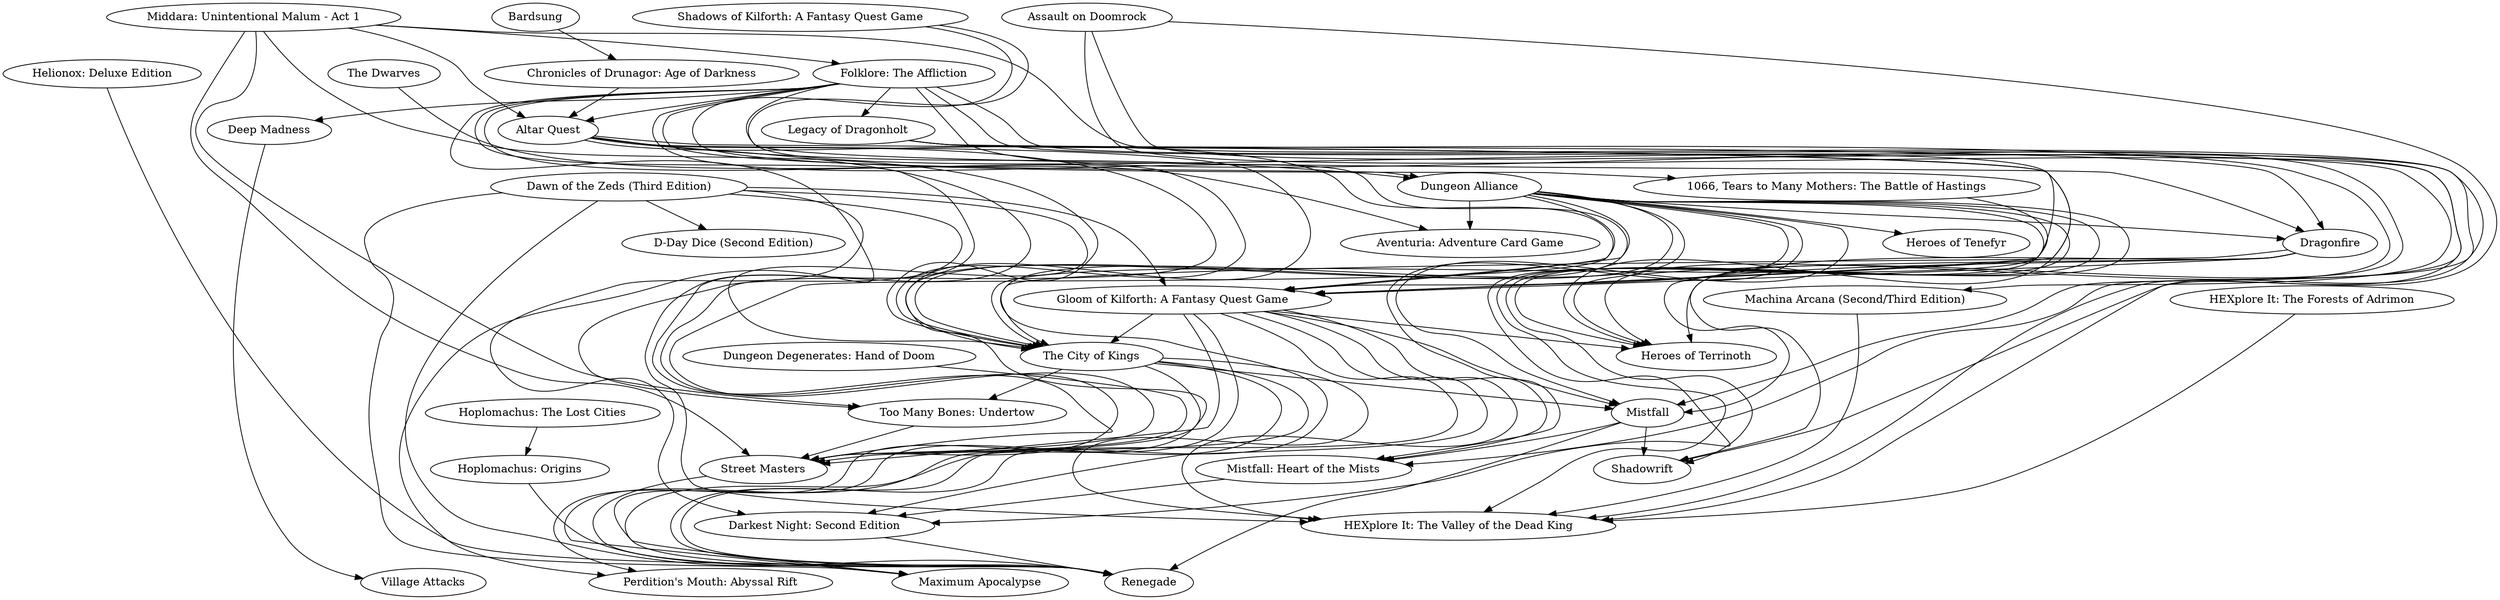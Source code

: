 digraph G {
"HEXplore It: The Forests of Adrimon" -> "HEXplore It: The Valley of the Dead King" ["weight"=0.22173275]
"Too Many Bones: Undertow" -> "Street Masters" ["weight"=0.06003309]
"Mistfall" -> "Mistfall: Heart of the Mists" ["weight"=0.17487437]
"Mistfall" -> "Shadowrift" ["weight"=0.066390045]
"Mistfall" -> "Renegade" ["weight"=0.062867016]
"Mistfall: Heart of the Mists" -> "Darkest Night: Second Edition" ["weight"=0.06495727]
"Altar Quest" -> "Street Masters" ["weight"=0.14725275]
"Altar Quest" -> "Dungeon Alliance" ["weight"=0.08875465]
"Altar Quest" -> "The City of Kings" ["weight"=0.06666667]
"Altar Quest" -> "Gloom of Kilforth: A Fantasy Quest Game" ["weight"=0.0640295]
"Altar Quest" -> "HEXplore It: The Valley of the Dead King" ["weight"=0.0626118]
"Altar Quest" -> "Heroes of Terrinoth" ["weight"=0.061358873]
"Street Masters" -> "Renegade" ["weight"=0.07795372]
"Dawn of the Zeds (Third Edition)" -> "Renegade" ["weight"=0.07375926]
"Dawn of the Zeds (Third Edition)" -> "Gloom of Kilforth: A Fantasy Quest Game" ["weight"=0.069762014]
"Dawn of the Zeds (Third Edition)" -> "Too Many Bones: Undertow" ["weight"=0.06723625]
"Dawn of the Zeds (Third Edition)" -> "Darkest Night: Second Edition" ["weight"=0.06617881]
"Dawn of the Zeds (Third Edition)" -> "D-Day Dice (Second Edition)" ["weight"=0.06593104]
"Dawn of the Zeds (Third Edition)" -> "The City of Kings" ["weight"=0.06443669]
"Dawn of the Zeds (Third Edition)" -> "Maximum Apocalypse" ["weight"=0.060691755]
"Shadows of Kilforth: A Fantasy Quest Game" -> "Gloom of Kilforth: A Fantasy Quest Game" ["weight"=0.13111727]
"Shadows of Kilforth: A Fantasy Quest Game" -> "1066, Tears to Many Mothers: The Battle of Hastings" ["weight"=0.06635071]
"Gloom of Kilforth: A Fantasy Quest Game" -> "The City of Kings" ["weight"=0.09352168]
"Gloom of Kilforth: A Fantasy Quest Game" -> "Mistfall" ["weight"=0.08485375]
"Gloom of Kilforth: A Fantasy Quest Game" -> "HEXplore It: The Valley of the Dead King" ["weight"=0.08459108]
"Gloom of Kilforth: A Fantasy Quest Game" -> "Renegade" ["weight"=0.07947686]
"Gloom of Kilforth: A Fantasy Quest Game" -> "Darkest Night: Second Edition" ["weight"=0.07232323]
"Gloom of Kilforth: A Fantasy Quest Game" -> "Heroes of Terrinoth" ["weight"=0.06927711]
"Gloom of Kilforth: A Fantasy Quest Game" -> "Street Masters" ["weight"=0.06846673]
"Gloom of Kilforth: A Fantasy Quest Game" -> "Maximum Apocalypse" ["weight"=0.06525618]
"Gloom of Kilforth: A Fantasy Quest Game" -> "Mistfall: Heart of the Mists" ["weight"=0.063464835]
"Middara: Unintentional Malum – Act 1" -> "Folklore: The Affliction" ["weight"=0.09034654]
"Middara: Unintentional Malum – Act 1" -> "The City of Kings" ["weight"=0.07462029]
"Middara: Unintentional Malum – Act 1" -> "Altar Quest" ["weight"=0.07119255]
"Middara: Unintentional Malum – Act 1" -> "Too Many Bones: Undertow" ["weight"=0.070009835]
"Middara: Unintentional Malum – Act 1" -> "HEXplore It: The Valley of the Dead King" ["weight"=0.06450627]
"Middara: Unintentional Malum – Act 1" -> "Street Masters" ["weight"=0.060199715]
"Folklore: The Affliction" -> "Gloom of Kilforth: A Fantasy Quest Game" ["weight"=0.091675736]
"Folklore: The Affliction" -> "HEXplore It: The Valley of the Dead King" ["weight"=0.08798646]
"Folklore: The Affliction" -> "The City of Kings" ["weight"=0.087930225]
"Folklore: The Affliction" -> "Legacy of Dragonholt" ["weight"=0.07551816]
"Folklore: The Affliction" -> "Dungeon Alliance" ["weight"=0.07138047]
"Folklore: The Affliction" -> "Altar Quest" ["weight"=0.07110389]
"Folklore: The Affliction" -> "Dragonfire" ["weight"=0.068650424]
"Folklore: The Affliction" -> "Heroes of Terrinoth" ["weight"=0.0648373]
"Folklore: The Affliction" -> "Deep Madness" ["weight"=0.06415695]
"Folklore: The Affliction" -> "Machina Arcana (Second/Third Edition)" ["weight"=0.06163955]
"Folklore: The Affliction" -> "Perdition's Mouth: Abyssal Rift" ["weight"=0.061393153]
"Folklore: The Affliction" -> "Street Masters" ["weight"=0.060252074]
"1066, Tears to Many Mothers: The Battle of Hastings" -> "Gloom of Kilforth: A Fantasy Quest Game" ["weight"=0.095481336]
"The City of Kings" -> "Too Many Bones: Undertow" ["weight"=0.08318957]
"The City of Kings" -> "HEXplore It: The Valley of the Dead King" ["weight"=0.07732711]
"The City of Kings" -> "Renegade" ["weight"=0.068512306]
"The City of Kings" -> "Street Masters" ["weight"=0.06742795]
"The City of Kings" -> "Mistfall" ["weight"=0.06490326]
"The City of Kings" -> "Maximum Apocalypse" ["weight"=0.060559005]
"Dragonfire" -> "Heroes of Terrinoth" ["weight"=0.07417337]
"Dragonfire" -> "The City of Kings" ["weight"=0.06986621]
"Dragonfire" -> "Mistfall" ["weight"=0.069223106]
"Dragonfire" -> "Shadowrift" ["weight"=0.065499716]
"Dragonfire" -> "Gloom of Kilforth: A Fantasy Quest Game" ["weight"=0.06481037]
"Dungeon Alliance" -> "Gloom of Kilforth: A Fantasy Quest Game" ["weight"=0.09139593]
"Dungeon Alliance" -> "Renegade" ["weight"=0.090410955]
"Dungeon Alliance" -> "The City of Kings" ["weight"=0.08704694]
"Dungeon Alliance" -> "Street Masters" ["weight"=0.07596029]
"Dungeon Alliance" -> "Dragonfire" ["weight"=0.075477324]
"Dungeon Alliance" -> "HEXplore It: The Valley of the Dead King" ["weight"=0.075202286]
"Dungeon Alliance" -> "Mistfall: Heart of the Mists" ["weight"=0.0693904]
"Dungeon Alliance" -> "Heroes of Terrinoth" ["weight"=0.069223575]
"Dungeon Alliance" -> "Mistfall" ["weight"=0.06698389]
"Dungeon Alliance" -> "Perdition's Mouth: Abyssal Rift" ["weight"=0.06548347]
"Dungeon Alliance" -> "Darkest Night: Second Edition" ["weight"=0.0654588]
"Dungeon Alliance" -> "Heroes of Tenefyr" ["weight"=0.0634119]
"Dungeon Alliance" -> "Shadowrift" ["weight"=0.062555455]
"Assault on Doomrock" -> "Mistfall" ["weight"=0.078247264]
"Assault on Doomrock" -> "Shadowrift" ["weight"=0.06832298]
"Assault on Doomrock" -> "Mistfall: Heart of the Mists" ["weight"=0.061253563]
"Legacy of Dragonholt" -> "Heroes of Terrinoth" ["weight"=0.07460348]
"Legacy of Dragonholt" -> "Dragonfire" ["weight"=0.07374407]
"Legacy of Dragonholt" -> "The City of Kings" ["weight"=0.063813955]
"Darkest Night: Second Edition" -> "Renegade" ["weight"=0.062633835]
"Machina Arcana (Second/Third Edition)" -> "HEXplore It: The Valley of the Dead King" ["weight"=0.065114275]
"Deep Madness" -> "Village Attacks" ["weight"=0.062248997]
"Helionox: Deluxe Edition" -> "Renegade" ["weight"=0.06208955]
"Dungeon Degenerates: Hand of Doom" -> "Street Masters" ["weight"=0.061029118]
"The Dwarves" -> "Aventuria: Adventure Card Game" ["weight"=0.062238492]
"Dungeon Alliance" -> "Aventuria: Adventure Card Game" ["weight"=0.0613851]
"Hoplomachus: The Lost Cities" -> "Hoplomachus: Origins" ["weight"=0.2657841]
"Hoplomachus: Origins" -> "Renegade" ["weight"=0.08407573]
"Bardsung" -> "Chronicles of Drunagor: Age of Darkness" ["weight"=0.086928934]
"Chronicles of Drunagor: Age of Darkness" -> "Altar Quest" ["weight"=0.0809307]
"HEXplore It: The Forests of Adrimon" ["weight"=0 "label"="HEXplore It: The Forests of Adrimon" "size"="490" "l"="-21.898,23.303" "id"=244769 "rating"="7.91341" "complexity"="3.4444" "min_players"="1" "max_players"="7" "min_players_rec"="1" "max_players_rec"="7" "min_players_best"="1" "max_players_best"="7" "min_time"="60" "max_time"="180" "category"="1022,1017,1020,1010,1013,1046,1028,1097" "mechanic"="2023,2072,2676,2011,2661,2028,2027,2002,2015" "bayes_rating"="5.92803"]
"HEXplore It: The Valley of the Dead King" ["weight"=0.5173393 "label"="HEXplore It: The Valley of the Dead King" "size"="1102" "l"="-21.709,23.340" "id"=214484 "rating"="7.76409" "complexity"="3.25" "min_players"="1" "max_players"="6" "min_players_rec"="1" "max_players_rec"="7" "min_players_best"="4" "max_players_best"="4" "min_time"="60" "max_time"="180" "category"="1022,1020,1010,1046,1028,1097" "mechanic"="2023,2072,2676,2026,2011,2661,2028" "bayes_rating"="6.22753"]
"Too Many Bones: Undertow" ["weight"=1.9604027 "label"="Too Many Bones: Undertow" "size"="3289" "l"="-21.502,23.479" "id"=235802 "rating"="8.686" "complexity"="4.016" "min_players"="1" "max_players"="2" "min_players_rec"="1" "max_players_rec"="3" "min_players_best"="2" "max_players_best"="2" "min_time"="60" "max_time"="180" "category"="1022,1017,1010,1046" "mechanic"="2023,2664,2072,2856,2863,2028,2819,2853,2849,2833,2015" "bayes_rating"="7.36892"]
"Street Masters" ["weight"=0.71959746 "label"="Street Masters" "size"="1346" "l"="-21.978,23.181" "id"=218421 "rating"="7.98234" "complexity"="2.84" "min_players"="1" "max_players"="4" "min_players_rec"="1" "max_players_rec"="3" "min_players_best"="1" "max_players_best"="2" "min_time"="45" "max_time"="120" "category"="1022,1002,1010,1046,1047,1028,1101" "mechanic"="2023,2072,2850,2676,2040,2026,2822,2819,2015,2897" "bayes_rating"="6.44423"]
"Mistfall" ["weight"=0.90769094 "label"="Mistfall" "size"="1788" "l"="-21.973,23.624" "id"=168274 "rating"="6.6451" "complexity"="3.9535" "min_players"="1" "max_players"="4" "min_players_rec"="1" "max_players_rec"="4" "min_players_best"="2" "max_players_best"="2" "min_time"="120" "max_time"="120" "category"="1022,1002,1010" "mechanic"="2023,2664,2040,2011,2015" "bayes_rating"="5.99608"]
"Mistfall: Heart of the Mists" ["weight"=0.25906608 "label"="Mistfall: Heart of the Mists" "size"="528" "l"="-21.884,23.457" "id"=193953 "rating"="7.36342" "complexity"="4.1481" "min_players"="1" "max_players"="4" "min_players_rec"="1" "max_players_rec"="4" "min_players_best"="1" "max_players_best"="4" "min_time"="120" "max_time"="120" "category"="1022,1002,1010" "mechanic"="2023,2664,2040,2011,2015" "bayes_rating"="5.87261"]
"Shadowrift" ["weight"=0.44804236 "label"="Shadowrift" "size"="1287" "l"="-22.214,23.071" "id"=112092 "rating"="7.20628" "complexity"="2.7059" "min_players"="1" "max_players"="6" "min_players_rec"="1" "max_players_rec"="6" "min_players_best"="4" "max_players_best"="4" "min_time"="45" "max_time"="120" "category"="1002,1010" "mechanic"="2023,2664,2040" "bayes_rating"="6.13435"]
"Renegade" ["weight"=0.84525687 "label"="Renegade" "size"="1252" "l"="-21.581,23.341" "id"=170604 "rating"="7.70453" "complexity"="3.6731" "min_players"="1" "max_players"="5" "min_players_rec"="1" "max_players_rec"="3" "min_players_best"="1" "max_players_best"="1" "min_time"="90" "max_time"="90" "category"="1016" "mechanic"="2001,2080,2023,2664,2072,2040,2026,2011,2081,2007,2078,2661,2819,2015" "bayes_rating"="6.31913"]
"Darkest Night: Second Edition" ["weight"=0.2592287 "label"="Darkest Night: Second Edition" "size"="702" "l"="-21.909,22.930" "id"=193670 "rating"="7.55604" "complexity"="3.0556" "min_players"="1" "max_players"="5" "min_players_rec"="1" "max_players_rec"="4" "min_players_best"="1" "max_players_best"="1" "min_time"="120" "max_time"="180" "category"="1022,1010,1024" "mechanic"="2023,2072,2040,2041,2819,2015" "bayes_rating"="5.99505"]
"Altar Quest" ["weight"=0.82438105 "label"="Altar Quest" "size"="1198" "l"="-22.063,23.370" "id"=273703 "rating"="7.69661" "complexity"="3.3765" "min_players"="1" "max_players"="4" "min_players_rec"="1" "max_players_rec"="3" "min_players_best"="1" "max_players_best"="2" "min_time"="30" "max_time"="90" "category"="1022,1002,1017,1020,1010,1046,1047" "mechanic"="2023,2664,2072,2676,2040,2011,2015" "bayes_rating"="6.24528"]
"Dungeon Alliance" ["weight"=1.2103121 "label"="Dungeon Alliance" "size"="1086" "l"="-21.347,23.037" "id"=209660 "rating"="7.51458" "complexity"="3.697" "min_players"="1" "max_players"="4" "min_players_rec"="1" "max_players_rec"="3" "min_players_best"="1" "max_players_best"="1" "min_time"="60" "max_time"="180" "category"="1022,1020,1010,1046,1047" "mechanic"="2001,2023,2664,2676,2040,2011,2041,2819,2002" "bayes_rating"="6.15355"]
"The City of Kings" ["weight"=1.778976 "label"="The City of Kings" "size"="2488" "l"="-21.471,23.762" "id"=207243 "rating"="7.5291" "complexity"="3.1959" "min_players"="1" "max_players"="4" "min_players_rec"="1" "max_players_rec"="4" "min_players_best"="1" "max_players_best"="1" "min_time"="45" "max_time"="180" "category"="1022,1020,1010,1046,1028" "mechanic"="2001,2023,2011,2028,2822,2819,2940,2027,2015" "bayes_rating"="6.55778"]
"Gloom of Kilforth: A Fantasy Quest Game" ["weight"=1.502894 "label"="Gloom of Kilforth: A Fantasy Quest Game" "size"="1919" "l"="-21.334,23.433" "id"=98527 "rating"="7.52988" "complexity"="3.1354" "min_players"="1" "max_players"="4" "min_players_rec"="1" "max_players_rec"="2" "min_players_best"="1" "max_players_best"="1" "min_time"="60" "max_time"="180" "category"="1002,1010" "mechanic"="2023,2072,2011,2028,2004,2819,2015" "bayes_rating"="6.39847"]
"Heroes of Terrinoth" ["weight"=0.6945036 "label"="Heroes of Terrinoth" "size"="2267" "l"="-21.296,23.737" "id"=254591 "rating"="7.28609" "complexity"="2.4789" "min_players"="1" "max_players"="4" "min_players_rec"="1" "max_players_rec"="4" "min_players_best"="4" "max_players_best"="4" "min_time"="30" "max_time"="60" "category"="1022,1002,1020,1010,1046" "mechanic"="2839,2023,2072,2028,2819,2015" "bayes_rating"="6.39201"]
"Dawn of the Zeds (Third Edition)" ["weight"=1.443011 "label"="Dawn of the Zeds (Third Edition)" "size"="2671" "l"="-22.089,23.537" "id"=175095 "rating"="8.16574" "complexity"="3.8278" "min_players"="1" "max_players"="5" "min_players_rec"="1" "max_players_rec"="2" "min_players_best"="1" "max_players_best"="1" "min_time"="90" "max_time"="120" "category"="1024,1019,2481" "mechanic"="2001,2018,2023,2072,2962,2078,2855,2819" "bayes_rating"="6.95"]
"D-Day Dice (Second Edition)" ["weight"=0.06585613 "label"="D-Day Dice (Second Edition)" "size"="1172" "l"="-22.731,23.574" "id"=233208 "rating"="7.45213" "complexity"="2.1282" "min_players"="1" "max_players"="4" "min_players_rec"="1" "max_players_rec"="3" "min_players_best"="1" "max_players_best"="1" "min_time"="45" "max_time"="45" "category"="1017,1019,1049" "mechanic"="2023,2072,2870,2020,2819" "bayes_rating"="6.20016"]
"Maximum Apocalypse" ["weight"=0.18650694 "label"="Maximum Apocalypse" "size"="2189" "l"="-21.690,23.045" "id"=188547 "rating"="7.52492" "complexity"="2.1194" "min_players"="1" "max_players"="6" "min_players_rec"="1" "max_players_rec"="5" "min_players_best"="4" "max_players_best"="4" "min_time"="45" "max_time"="90" "category"="1002,1016,2481" "mechanic"="2001,2018,2023,2040,2011,2007" "bayes_rating"="6.46619"]
"Shadows of Kilforth: A Fantasy Quest Game" ["weight"=0.06635071 "label"="Shadows of Kilforth: A Fantasy Quest Game" "size"="488" "l"="-21.570,23.641" "id"=238916 "rating"="7.8882" "complexity"="3.2727" "min_players"="1" "max_players"="4" "min_players_rec"="1" "max_players_rec"="4" "min_players_best"="1" "max_players_best"="4" "min_time"="45" "max_time"="180" "category"="1002,1017,1010" "mechanic"="2023,2072,2011,2028,2819,2015" "bayes_rating"="5.91409"]
"1066, Tears to Many Mothers: The Battle of Hastings" ["weight"=0.06635071 "label"="1066, Tears to Many Mothers: The Battle of Hastings" "size"="825" "l"="-20.961,23.695" "id"=155122 "rating"="7.02036" "complexity"="2.25" "min_players"="1" "max_players"="2" "min_players_rec"="1" "max_players_rec"="2" "min_players_best"="2" "max_players_best"="2" "min_time"="30" "max_time"="60" "category"="1002,1035,1120,1019" "mechanic"="2857,2040,2819" "bayes_rating"="5.91252"]
"Middara: Unintentional Malum – Act 1" ["weight"=1.2438482 "label"="Middara: Unintentional Malum - Act 1" "size"="2393" "l"="-22.033,23.890" "id"=169427 "rating"="8.62815" "complexity"="4.1083" "min_players"="1" "max_players"="4" "min_players_rec"="1" "max_players_rec"="4" "min_players_best"="4" "max_players_best"="4" "min_time"="60" "max_time"="60" "category"="1022,1020,1010,1046,1047" "mechanic"="2001,2023,2072,2676,2040,2011,2028,2822,2819,2027,2015" "bayes_rating"="6.96833"]
"Folklore: The Affliction" ["weight"=1.2931119 "label"="Folklore: The Affliction" "size"="2043" "l"="-21.749,23.690" "id"=159504 "rating"="7.70236" "complexity"="3.679" "min_players"="1" "max_players"="5" "min_players_rec"="1" "max_players_rec"="5" "min_players_best"="4" "max_players_best"="4" "min_time"="90" "max_time"="120" "category"="1022,1020,1010,1024,1047" "mechanic"="2001,2023,2072,2850,2676,2011,2851,2028,2822,2819,2027,2015" "bayes_rating"="6.45478"]
"Legacy of Dragonholt" ["weight"=0.93944 "label"="Legacy of Dragonholt" "size"="3108" "l"="-21.214,23.276" "id"=234669 "rating"="7.22106" "complexity"="1.234" "min_players"="1" "max_players"="6" "min_players_rec"="1" "max_players_rec"="3" "min_players_best"="1" "max_players_best"="1" "min_time"="60" "max_time"="999" "category"="1022,1020,1010" "mechanic"="2023,2851,2028,2819,2027" "bayes_rating"="6.50986"]
"Dragonfire" ["weight"=0.91331977 "label"="Dragonfire" "size"="2475" "l"="-21.735,23.198" "id"=226501 "rating"="7.10684" "complexity"="3.2299" "min_players"="2" "max_players"="6" "min_players_rec"="1" "max_players_rec"="5" "min_players_best"="4" "max_players_best"="4" "min_time"="60" "max_time"="90" "category"="1002,1010" "mechanic"="2023,2664,2040,2824,2041,2028,2822,2015" "bayes_rating"="6.27133"]
"Deep Madness" ["weight"=0.122337885 "label"="Deep Madness" "size"="1928" "l"="-22.121,24.218" "id"=202077 "rating"="7.85031" "complexity"="3.4198" "min_players"="1" "max_players"="6" "min_players_rec"="1" "max_players_rec"="6" "min_players_best"="3" "max_players_best"="3" "min_time"="60" "max_time"="120" "category"="1022,1046,1024,1047,1016" "mechanic"="2001,2023,2072,2040,2011,2015" "bayes_rating"="6.42305"]
"Machina Arcana (Second/Third Edition)" ["weight"=0.06163955 "label"="Machina Arcana (Second/Third Edition)" "size"="1272" "l"="-22.367,23.462" "id"=299121 "rating"="7.98103" "complexity"="3.6667" "min_players"="1" "max_players"="4" "min_players_rec"="1" "max_players_rec"="3" "min_players_best"="1" "max_players_best"="2" "min_time"="150" "max_time"="150" "category"="1022,1017,1020,1046,1024,1082,1016" "mechanic"="2001,2840,2023,2072,2885,2676,2011,2027" "bayes_rating"="6.3868"]
"Perdition's Mouth: Abyssal Rift" ["weight"=0.12637861 "label"="Perdition's Mouth: Abyssal Rift" "size"="635" "l"="-21.993,23.058" "id"=149787 "rating"="7.41907" "complexity"="3.8788" "min_players"="1" "max_players"="6" "min_players_rec"="1" "max_players_rec"="6" "min_players_best"="1" "max_players_best"="6" "min_time"="30" "max_time"="180" "category"="1010,1024,1047,1028" "mechanic"="2001,2018,2857,2023,2040,2813,2819,2079,2015" "bayes_rating"="5.88107"]
"Heroes of Tenefyr" ["weight"=0 "label"="Heroes of Tenefyr" "size"="812" "l"="-20.725,23.245" "id"=237706 "rating"="7.20399" "complexity"="2.3" "min_players"="1" "max_players"="4" "min_players_rec"="1" "max_players_rec"="4" "min_players_best"="2" "max_players_best"="2" "min_time"="60" "max_time"="60" "category"="1002,1010" "mechanic"="2023,2664,2661,2015" "bayes_rating"="5.94425"]
"Assault on Doomrock" ["weight"=0.32941484 "label"="Assault on Doomrock" "size"="949" "l"="-22.526,23.593" "id"=149241 "rating"="6.9684" "complexity"="3.1404" "min_players"="1" "max_players"="4" "min_players_rec"="1" "max_players_rec"="4" "min_players_best"="1" "max_players_best"="1" "min_time"="150" "max_time"="150" "category"="1022,1020,1010,1046,1079,2481" "mechanic"="2023,2072,2011,2028,2819,2853,2015" "bayes_rating"="5.97155"]
"Village Attacks" ["weight"=0 "label"="Village Attacks" "size"="1193" "l"="-21.728,24.714" "id"=212281 "rating"="7.40661" "complexity"="2.6" "min_players"="1" "max_players"="5" "min_players_rec"="1" "max_players_rec"="5" "min_players_best"="1" "max_players_best"="3" "min_time"="30" "max_time"="180" "category"="1010,1024,1035,1082,1028" "mechanic"="2046,2023,2072,2011,2819,2015" "bayes_rating"="6.11921"]
"Helionox: Deluxe Edition" ["weight"=0 "label"="Helionox: Deluxe Edition" "size"="491" "l"="-21.574,23.990" "id"=222988 "rating"="7.25253" "complexity"="2.5882" "min_players"="1" "max_players"="4" "min_players_rec"="1" "max_players_rec"="4" "min_players_best"="1" "max_players_best"="1" "min_time"="30" "max_time"="90" "category"="1002,1016" "mechanic"="2664,2040,2015,2082" "bayes_rating"="5.8388"]
"Dungeon Degenerates: Hand of Doom" ["weight"=0 "label"="Dungeon Degenerates: Hand of Doom" "size"="1239" "l"="-22.631,22.979" "id"=210232 "rating"="8.13211" "complexity"="3.6111" "min_players"="1" "max_players"="4" "min_players_rec"="1" "max_players_rec"="4" "min_players_best"="1" "max_players_best"="4" "min_time"="30" "max_time"="360" "category"="1022,1020,1010" "mechanic"="2023,2072,2028,2822,2819" "bayes_rating"="6.35234"]
"The Dwarves" ["weight"=0 "label"="The Dwarves" "size"="1100" "l"="-20.702,21.906" "id"=124668 "rating"="6.87748" "complexity"="2.52" "min_players"="2" "max_players"="5" "min_players_rec"="1" "max_players_rec"="5" "min_players_best"="4" "max_players_best"="4" "min_time"="60" "max_time"="90" "category"="1010,1093,1019" "mechanic"="2023,2072" "bayes_rating"="5.96596"]
"Aventuria: Adventure Card Game" ["l"="-20.099,21.654" "id"=190400 "size"="874" "rating"="7.55285" "complexity"="2.5333" "min_players"="1" "max_players"="4" "min_players_rec"="1" "max_players_rec"="4" "min_players_best"="4" "max_players_best"="4" "min_time"="45" "max_time"="180" "category"="1022,1002,1010,1046" "mechanic"="2023,2854,2664,2072,2040,2851,2028,2822,2819,2015" "bayes_rating"="6.02974"]
"Hoplomachus: The Lost Cities" ["weight"=0.08276334 "label"="Hoplomachus: The Lost Cities" "size"="567" "l"="-22.161,23.882" "id"=124839 "rating"="7.84574" "complexity"="2.5385" "min_players"="1" "max_players"="3" "min_players_rec"="1" "max_players_rec"="3" "min_players_best"="1" "max_players_best"="3" "min_time"="60" "max_time"="60" "category"="1050,1046,1038" "mechanic"="2664,2072,2043,2040,2026,2819" "bayes_rating"="5.98154"]
"Hoplomachus: Origins" ["l"="-21.934,23.818" "id"=176524 "size"="662" "rating"="7.62325" "complexity"="3.0" "min_players"="1" "max_players"="2" "min_players_rec"="1" "max_players_rec"="2" "min_players_best"="1" "max_players_best"="2" "min_time"="15" "max_time"="30" "category"="1050,1046,1038,1019" "mechanic"="2664,2072,2043,2040,2026,2819" "bayes_rating"="6.00712"]
"Bardsung" ["weight"=0 "label"="Bardsung" "size"="807" "l"="-23.117,23.510" "id"=322524 "rating"="7.46549" "complexity"="3.0278" "min_players"="1" "max_players"="5" "min_players_rec"="1" "max_players_rec"="5" "min_players_best"="1" "max_players_best"="5" "min_time"="60" "max_time"="90" "category"="1022,1020,1010,1046,1047" "mechanic"="2689,2839,2018,2023,2854,3004,2072,2850,2676,2959,2851,2846,2028,2819,2027,2015" "bayes_rating"="5.88403"]
"Chronicles of Drunagor: Age of Darkness" ["l"="-22.669,23.326" "id"=268012 "size"="848" "rating"="8.43749" "complexity"="3.2051" "min_players"="1" "max_players"="5" "min_players_rec"="1" "max_players_rec"="5" "min_players_best"="3" "max_players_best"="3" "min_time"="120" "max_time"="120" "category"="1002,1017,1020,1010,1047" "mechanic"="2023,2072,2011,2822" "bayes_rating"="6.19837"]
}